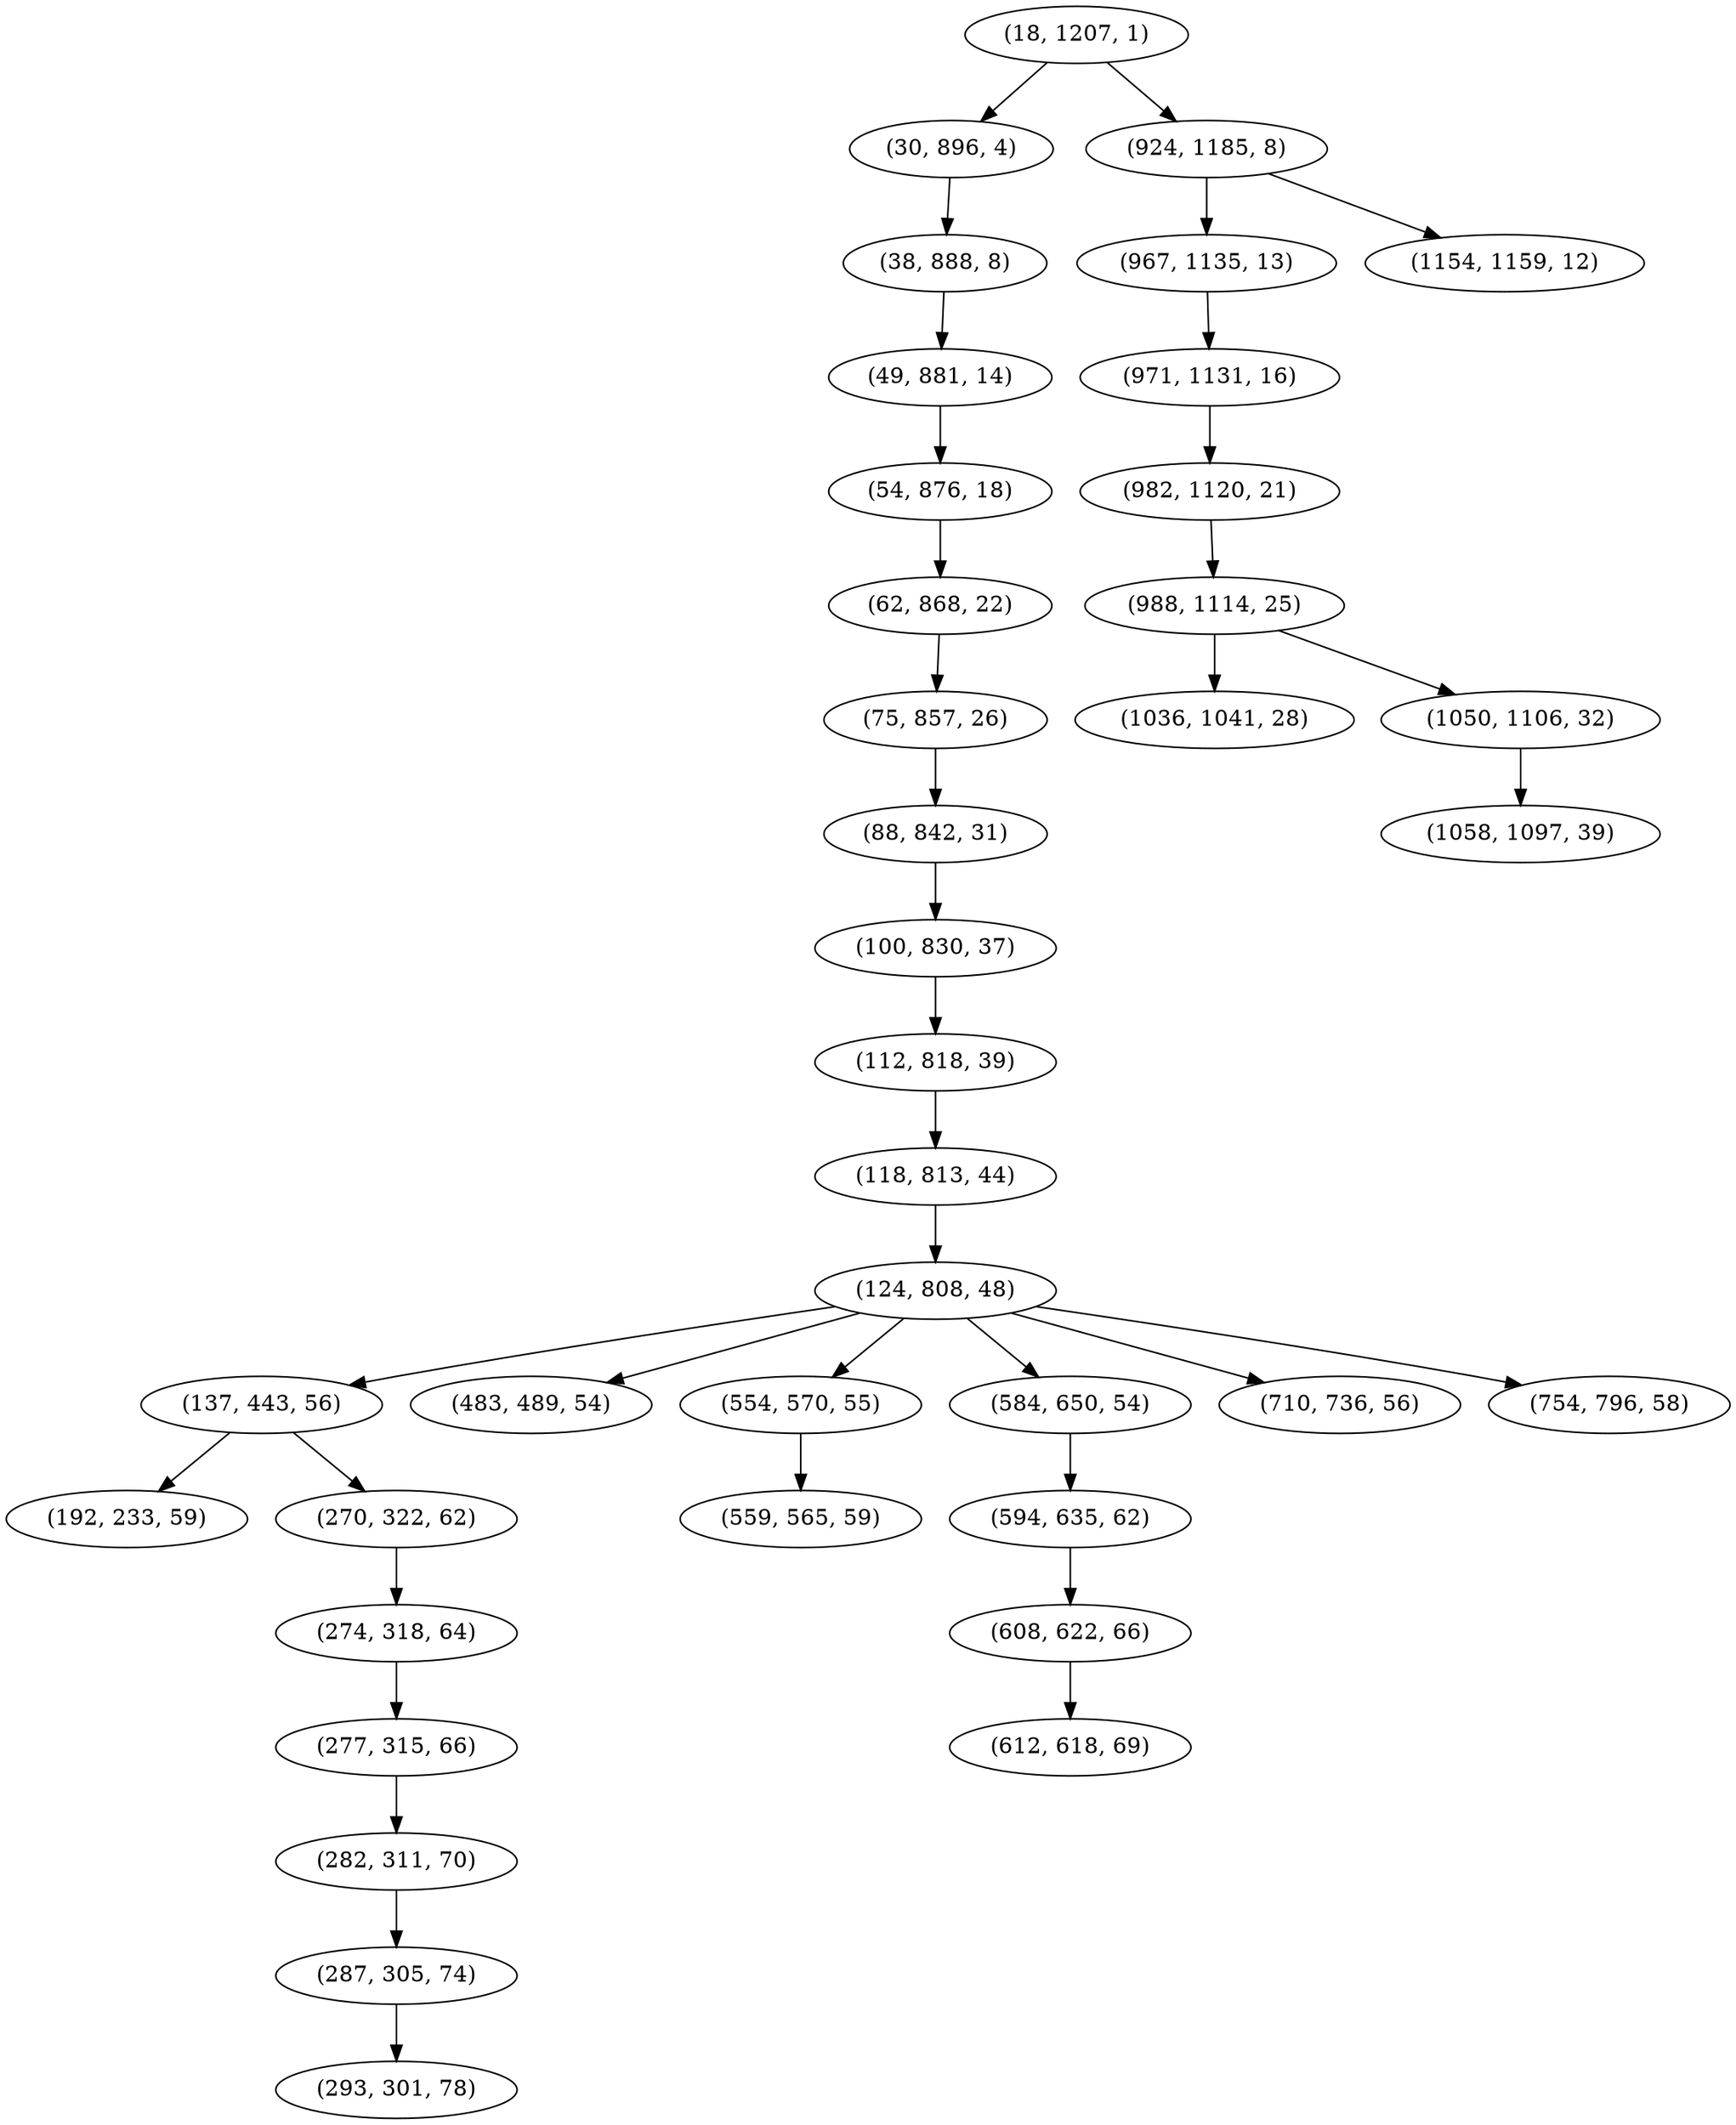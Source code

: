 digraph tree {
    "(18, 1207, 1)";
    "(30, 896, 4)";
    "(38, 888, 8)";
    "(49, 881, 14)";
    "(54, 876, 18)";
    "(62, 868, 22)";
    "(75, 857, 26)";
    "(88, 842, 31)";
    "(100, 830, 37)";
    "(112, 818, 39)";
    "(118, 813, 44)";
    "(124, 808, 48)";
    "(137, 443, 56)";
    "(192, 233, 59)";
    "(270, 322, 62)";
    "(274, 318, 64)";
    "(277, 315, 66)";
    "(282, 311, 70)";
    "(287, 305, 74)";
    "(293, 301, 78)";
    "(483, 489, 54)";
    "(554, 570, 55)";
    "(559, 565, 59)";
    "(584, 650, 54)";
    "(594, 635, 62)";
    "(608, 622, 66)";
    "(612, 618, 69)";
    "(710, 736, 56)";
    "(754, 796, 58)";
    "(924, 1185, 8)";
    "(967, 1135, 13)";
    "(971, 1131, 16)";
    "(982, 1120, 21)";
    "(988, 1114, 25)";
    "(1036, 1041, 28)";
    "(1050, 1106, 32)";
    "(1058, 1097, 39)";
    "(1154, 1159, 12)";
    "(18, 1207, 1)" -> "(30, 896, 4)";
    "(18, 1207, 1)" -> "(924, 1185, 8)";
    "(30, 896, 4)" -> "(38, 888, 8)";
    "(38, 888, 8)" -> "(49, 881, 14)";
    "(49, 881, 14)" -> "(54, 876, 18)";
    "(54, 876, 18)" -> "(62, 868, 22)";
    "(62, 868, 22)" -> "(75, 857, 26)";
    "(75, 857, 26)" -> "(88, 842, 31)";
    "(88, 842, 31)" -> "(100, 830, 37)";
    "(100, 830, 37)" -> "(112, 818, 39)";
    "(112, 818, 39)" -> "(118, 813, 44)";
    "(118, 813, 44)" -> "(124, 808, 48)";
    "(124, 808, 48)" -> "(137, 443, 56)";
    "(124, 808, 48)" -> "(483, 489, 54)";
    "(124, 808, 48)" -> "(554, 570, 55)";
    "(124, 808, 48)" -> "(584, 650, 54)";
    "(124, 808, 48)" -> "(710, 736, 56)";
    "(124, 808, 48)" -> "(754, 796, 58)";
    "(137, 443, 56)" -> "(192, 233, 59)";
    "(137, 443, 56)" -> "(270, 322, 62)";
    "(270, 322, 62)" -> "(274, 318, 64)";
    "(274, 318, 64)" -> "(277, 315, 66)";
    "(277, 315, 66)" -> "(282, 311, 70)";
    "(282, 311, 70)" -> "(287, 305, 74)";
    "(287, 305, 74)" -> "(293, 301, 78)";
    "(554, 570, 55)" -> "(559, 565, 59)";
    "(584, 650, 54)" -> "(594, 635, 62)";
    "(594, 635, 62)" -> "(608, 622, 66)";
    "(608, 622, 66)" -> "(612, 618, 69)";
    "(924, 1185, 8)" -> "(967, 1135, 13)";
    "(924, 1185, 8)" -> "(1154, 1159, 12)";
    "(967, 1135, 13)" -> "(971, 1131, 16)";
    "(971, 1131, 16)" -> "(982, 1120, 21)";
    "(982, 1120, 21)" -> "(988, 1114, 25)";
    "(988, 1114, 25)" -> "(1036, 1041, 28)";
    "(988, 1114, 25)" -> "(1050, 1106, 32)";
    "(1050, 1106, 32)" -> "(1058, 1097, 39)";
}
